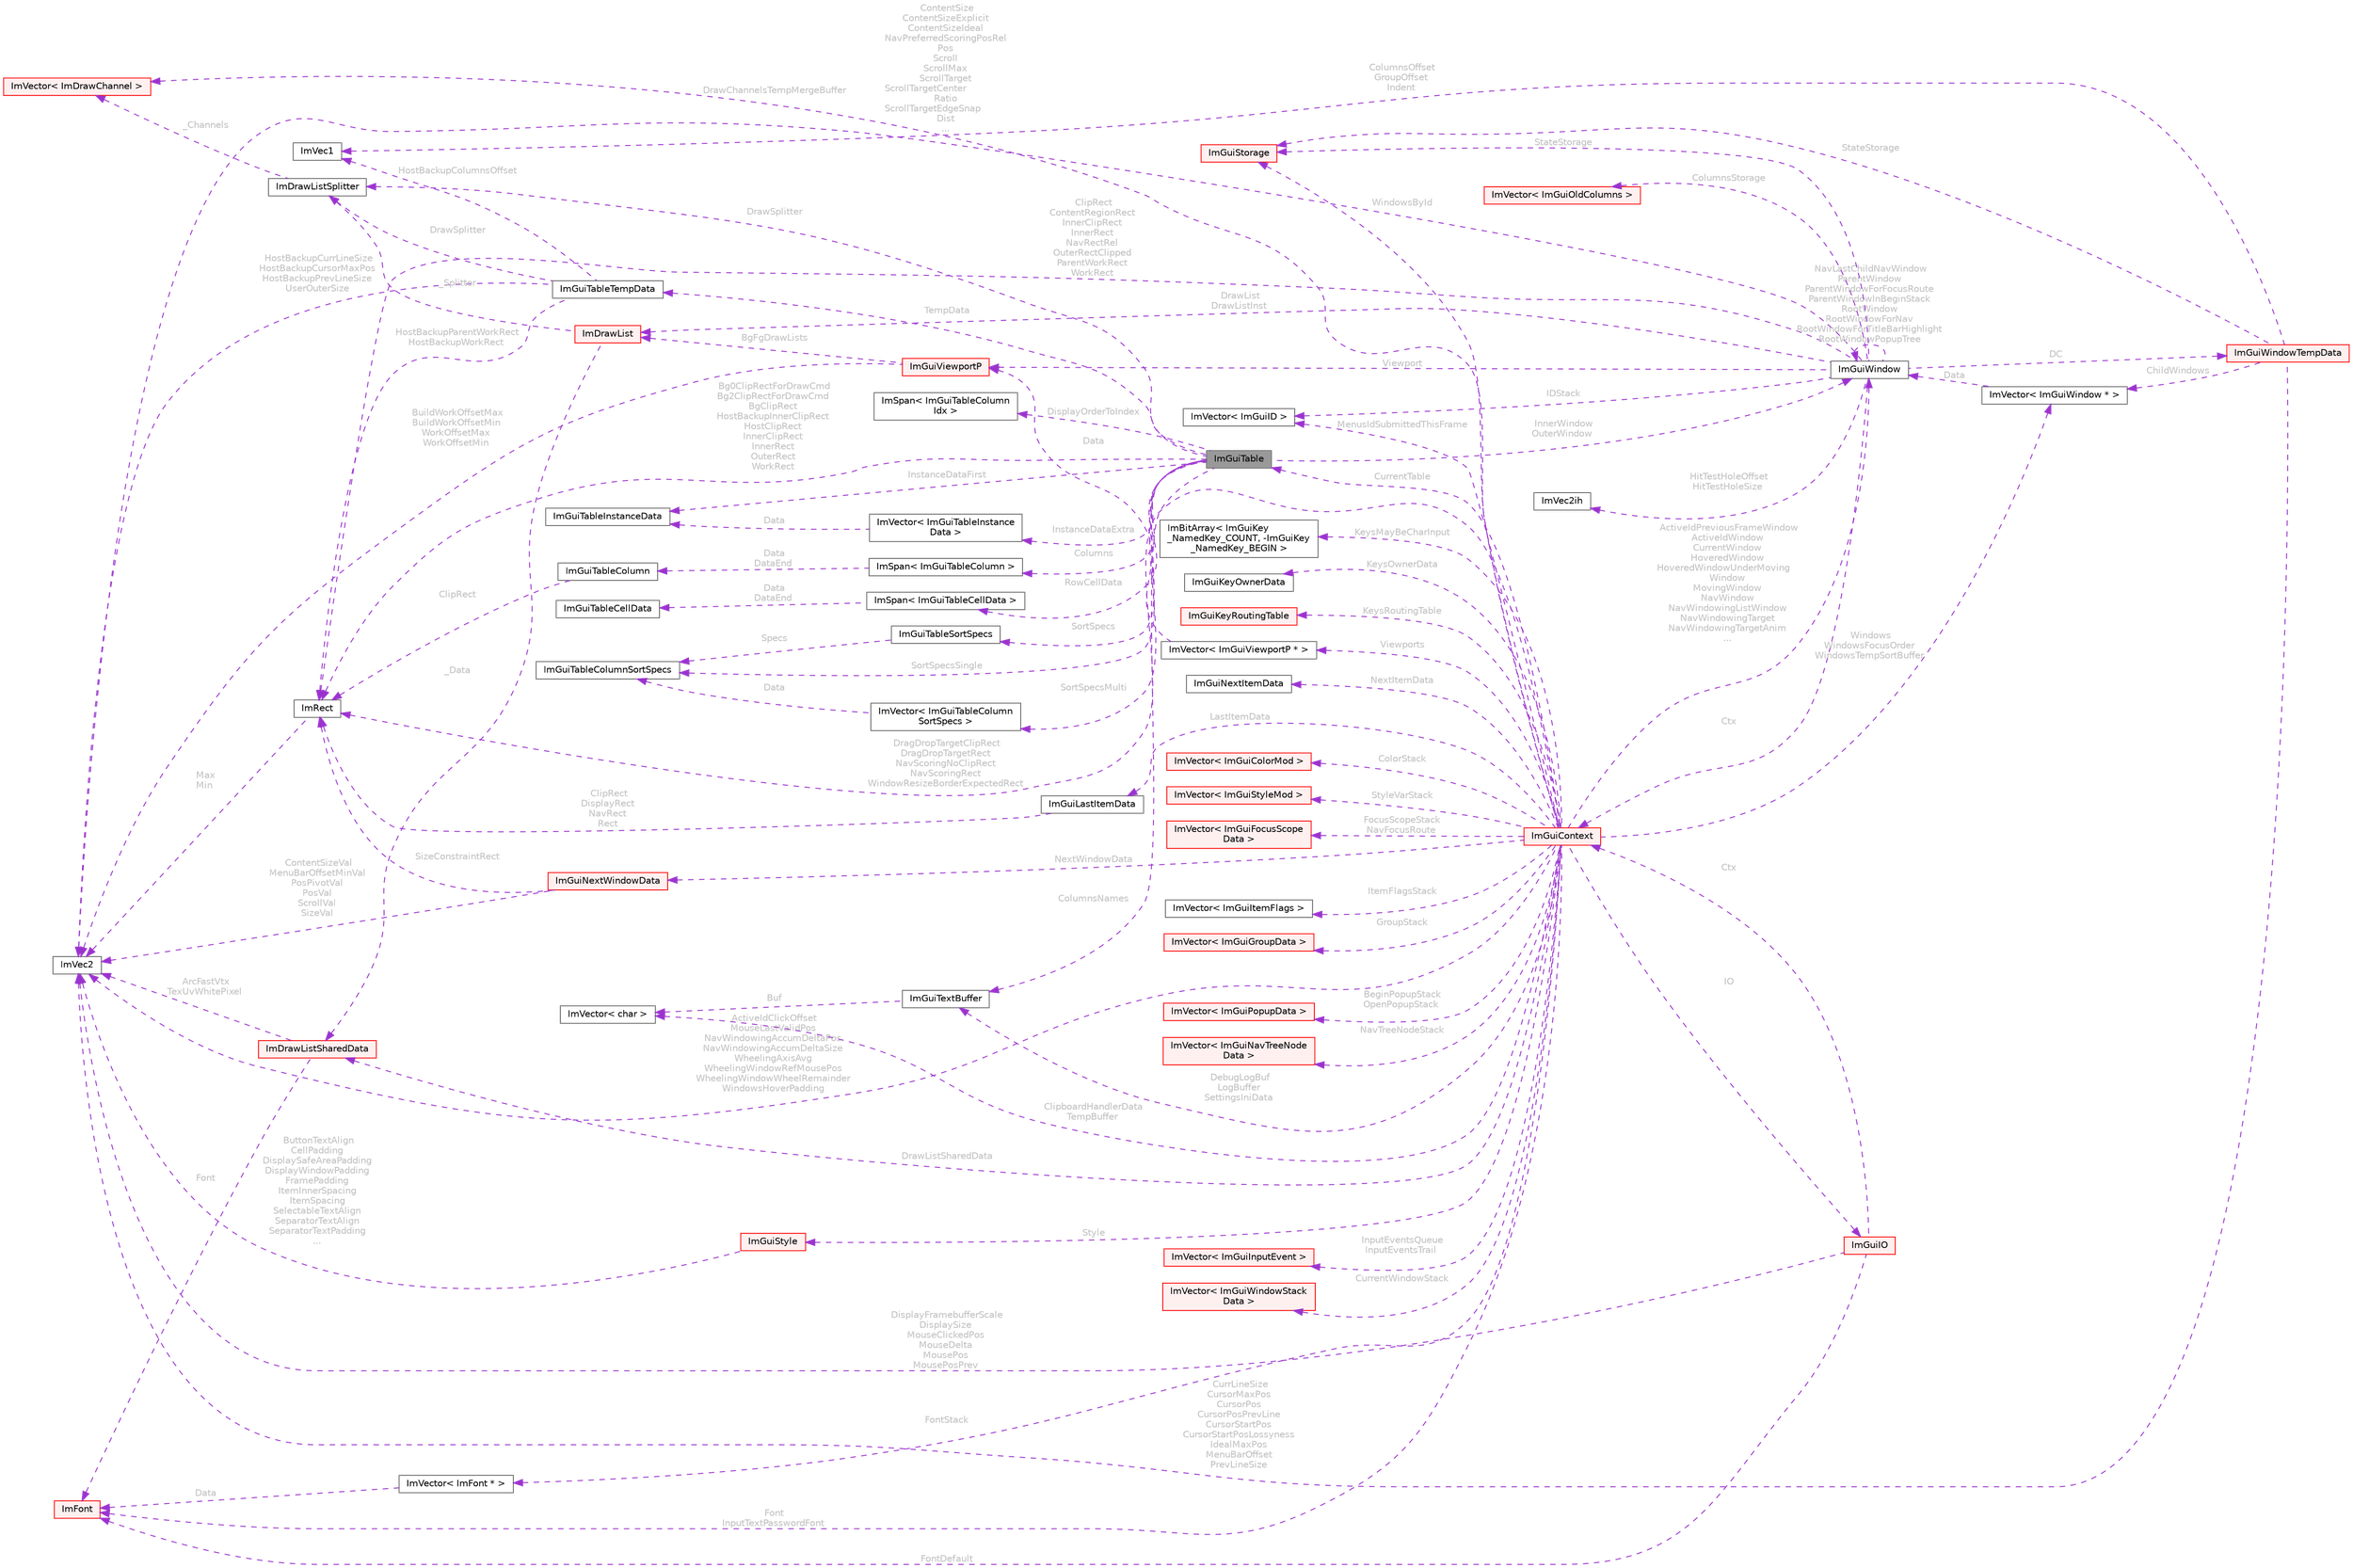 digraph "ImGuiTable"
{
 // LATEX_PDF_SIZE
  bgcolor="transparent";
  edge [fontname=Helvetica,fontsize=10,labelfontname=Helvetica,labelfontsize=10];
  node [fontname=Helvetica,fontsize=10,shape=box,height=0.2,width=0.4];
  rankdir="LR";
  Node1 [id="Node000001",label="ImGuiTable",height=0.2,width=0.4,color="gray40", fillcolor="grey60", style="filled", fontcolor="black",tooltip=" "];
  Node2 -> Node1 [id="edge1_Node000001_Node000002",dir="back",color="darkorchid3",style="dashed",tooltip=" ",label=" TempData",fontcolor="grey" ];
  Node2 [id="Node000002",label="ImGuiTableTempData",height=0.2,width=0.4,color="gray40", fillcolor="white", style="filled",URL="$struct_im_gui_table_temp_data.html",tooltip=" "];
  Node3 -> Node2 [id="edge2_Node000002_Node000003",dir="back",color="darkorchid3",style="dashed",tooltip=" ",label=" HostBackupCurrLineSize\nHostBackupCursorMaxPos\nHostBackupPrevLineSize\nUserOuterSize",fontcolor="grey" ];
  Node3 [id="Node000003",label="ImVec2",height=0.2,width=0.4,color="gray40", fillcolor="white", style="filled",URL="$struct_im_vec2.html",tooltip=" "];
  Node4 -> Node2 [id="edge3_Node000002_Node000004",dir="back",color="darkorchid3",style="dashed",tooltip=" ",label=" DrawSplitter",fontcolor="grey" ];
  Node4 [id="Node000004",label="ImDrawListSplitter",height=0.2,width=0.4,color="gray40", fillcolor="white", style="filled",URL="$struct_im_draw_list_splitter.html",tooltip=" "];
  Node5 -> Node4 [id="edge4_Node000004_Node000005",dir="back",color="darkorchid3",style="dashed",tooltip=" ",label=" _Channels",fontcolor="grey" ];
  Node5 [id="Node000005",label="ImVector\< ImDrawChannel \>",height=0.2,width=0.4,color="red", fillcolor="#FFF0F0", style="filled",URL="$struct_im_vector.html",tooltip=" "];
  Node31 -> Node2 [id="edge5_Node000002_Node000031",dir="back",color="darkorchid3",style="dashed",tooltip=" ",label=" HostBackupParentWorkRect\nHostBackupWorkRect",fontcolor="grey" ];
  Node31 [id="Node000031",label="ImRect",height=0.2,width=0.4,color="gray40", fillcolor="white", style="filled",URL="$struct_im_rect.html",tooltip=" "];
  Node3 -> Node31 [id="edge6_Node000031_Node000003",dir="back",color="darkorchid3",style="dashed",tooltip=" ",label=" Max\nMin",fontcolor="grey" ];
  Node32 -> Node2 [id="edge7_Node000002_Node000032",dir="back",color="darkorchid3",style="dashed",tooltip=" ",label=" HostBackupColumnsOffset",fontcolor="grey" ];
  Node32 [id="Node000032",label="ImVec1",height=0.2,width=0.4,color="gray40", fillcolor="white", style="filled",URL="$struct_im_vec1.html",tooltip=" "];
  Node33 -> Node1 [id="edge8_Node000001_Node000033",dir="back",color="darkorchid3",style="dashed",tooltip=" ",label=" Columns",fontcolor="grey" ];
  Node33 [id="Node000033",label="ImSpan\< ImGuiTableColumn \>",height=0.2,width=0.4,color="gray40", fillcolor="white", style="filled",URL="$struct_im_span.html",tooltip=" "];
  Node34 -> Node33 [id="edge9_Node000033_Node000034",dir="back",color="darkorchid3",style="dashed",tooltip=" ",label=" Data\nDataEnd",fontcolor="grey" ];
  Node34 [id="Node000034",label="ImGuiTableColumn",height=0.2,width=0.4,color="gray40", fillcolor="white", style="filled",URL="$struct_im_gui_table_column.html",tooltip=" "];
  Node31 -> Node34 [id="edge10_Node000034_Node000031",dir="back",color="darkorchid3",style="dashed",tooltip=" ",label=" ClipRect",fontcolor="grey" ];
  Node35 -> Node1 [id="edge11_Node000001_Node000035",dir="back",color="darkorchid3",style="dashed",tooltip=" ",label=" DisplayOrderToIndex",fontcolor="grey" ];
  Node35 [id="Node000035",label="ImSpan\< ImGuiTableColumn\lIdx \>",height=0.2,width=0.4,color="gray40", fillcolor="white", style="filled",URL="$struct_im_span.html",tooltip=" "];
  Node36 -> Node1 [id="edge12_Node000001_Node000036",dir="back",color="darkorchid3",style="dashed",tooltip=" ",label=" RowCellData",fontcolor="grey" ];
  Node36 [id="Node000036",label="ImSpan\< ImGuiTableCellData \>",height=0.2,width=0.4,color="gray40", fillcolor="white", style="filled",URL="$struct_im_span.html",tooltip=" "];
  Node37 -> Node36 [id="edge13_Node000036_Node000037",dir="back",color="darkorchid3",style="dashed",tooltip=" ",label=" Data\nDataEnd",fontcolor="grey" ];
  Node37 [id="Node000037",label="ImGuiTableCellData",height=0.2,width=0.4,color="gray40", fillcolor="white", style="filled",URL="$struct_im_gui_table_cell_data.html",tooltip=" "];
  Node31 -> Node1 [id="edge14_Node000001_Node000031",dir="back",color="darkorchid3",style="dashed",tooltip=" ",label=" Bg0ClipRectForDrawCmd\nBg2ClipRectForDrawCmd\nBgClipRect\nHostBackupInnerClipRect\nHostClipRect\nInnerClipRect\nInnerRect\nOuterRect\nWorkRect",fontcolor="grey" ];
  Node38 -> Node1 [id="edge15_Node000001_Node000038",dir="back",color="darkorchid3",style="dashed",tooltip=" ",label=" InnerWindow\nOuterWindow",fontcolor="grey" ];
  Node38 [id="Node000038",label="ImGuiWindow",height=0.2,width=0.4,color="gray40", fillcolor="white", style="filled",URL="$struct_im_gui_window.html",tooltip=" "];
  Node39 -> Node38 [id="edge16_Node000038_Node000039",dir="back",color="darkorchid3",style="dashed",tooltip=" ",label=" Ctx",fontcolor="grey" ];
  Node39 [id="Node000039",label="ImGuiContext",height=0.2,width=0.4,color="red", fillcolor="#FFF0F0", style="filled",URL="$struct_im_gui_context.html",tooltip=" "];
  Node40 -> Node39 [id="edge17_Node000039_Node000040",dir="back",color="darkorchid3",style="dashed",tooltip=" ",label=" IO",fontcolor="grey" ];
  Node40 [id="Node000040",label="ImGuiIO",height=0.2,width=0.4,color="red", fillcolor="#FFF0F0", style="filled",URL="$struct_im_gui_i_o.html",tooltip=" "];
  Node3 -> Node40 [id="edge18_Node000040_Node000003",dir="back",color="darkorchid3",style="dashed",tooltip=" ",label=" DisplayFramebufferScale\nDisplaySize\nMouseClickedPos\nMouseDelta\nMousePos\nMousePosPrev",fontcolor="grey" ];
  Node15 -> Node40 [id="edge19_Node000040_Node000015",dir="back",color="darkorchid3",style="dashed",tooltip=" ",label=" FontDefault",fontcolor="grey" ];
  Node15 [id="Node000015",label="ImFont",height=0.2,width=0.4,color="red", fillcolor="#FFF0F0", style="filled",URL="$struct_im_font.html",tooltip=" "];
  Node39 -> Node40 [id="edge20_Node000040_Node000039",dir="back",color="darkorchid3",style="dashed",tooltip=" ",label=" Ctx",fontcolor="grey" ];
  Node42 -> Node39 [id="edge21_Node000039_Node000042",dir="back",color="darkorchid3",style="dashed",tooltip=" ",label=" Style",fontcolor="grey" ];
  Node42 [id="Node000042",label="ImGuiStyle",height=0.2,width=0.4,color="red", fillcolor="#FFF0F0", style="filled",URL="$struct_im_gui_style.html",tooltip=" "];
  Node3 -> Node42 [id="edge22_Node000042_Node000003",dir="back",color="darkorchid3",style="dashed",tooltip=" ",label=" ButtonTextAlign\nCellPadding\nDisplaySafeAreaPadding\nDisplayWindowPadding\nFramePadding\nItemInnerSpacing\nItemSpacing\nSelectableTextAlign\nSeparatorTextAlign\nSeparatorTextPadding\n...",fontcolor="grey" ];
  Node15 -> Node39 [id="edge23_Node000039_Node000015",dir="back",color="darkorchid3",style="dashed",tooltip=" ",label=" Font\nInputTextPasswordFont",fontcolor="grey" ];
  Node14 -> Node39 [id="edge24_Node000039_Node000014",dir="back",color="darkorchid3",style="dashed",tooltip=" ",label=" DrawListSharedData",fontcolor="grey" ];
  Node14 [id="Node000014",label="ImDrawListSharedData",height=0.2,width=0.4,color="red", fillcolor="#FFF0F0", style="filled",URL="$struct_im_draw_list_shared_data.html",tooltip=" "];
  Node3 -> Node14 [id="edge25_Node000014_Node000003",dir="back",color="darkorchid3",style="dashed",tooltip=" ",label=" ArcFastVtx\nTexUvWhitePixel",fontcolor="grey" ];
  Node15 -> Node14 [id="edge26_Node000014_Node000015",dir="back",color="darkorchid3",style="dashed",tooltip=" ",label=" Font",fontcolor="grey" ];
  Node43 -> Node39 [id="edge27_Node000039_Node000043",dir="back",color="darkorchid3",style="dashed",tooltip=" ",label=" InputEventsQueue\nInputEventsTrail",fontcolor="grey" ];
  Node43 [id="Node000043",label="ImVector\< ImGuiInputEvent \>",height=0.2,width=0.4,color="red", fillcolor="#FFF0F0", style="filled",URL="$struct_im_vector.html",tooltip=" "];
  Node51 -> Node39 [id="edge28_Node000039_Node000051",dir="back",color="darkorchid3",style="dashed",tooltip=" ",label=" Windows\nWindowsFocusOrder\nWindowsTempSortBuffer",fontcolor="grey" ];
  Node51 [id="Node000051",label="ImVector\< ImGuiWindow * \>",height=0.2,width=0.4,color="gray40", fillcolor="white", style="filled",URL="$struct_im_vector.html",tooltip=" "];
  Node38 -> Node51 [id="edge29_Node000051_Node000038",dir="back",color="darkorchid3",style="dashed",tooltip=" ",label=" Data",fontcolor="grey" ];
  Node52 -> Node39 [id="edge30_Node000039_Node000052",dir="back",color="darkorchid3",style="dashed",tooltip=" ",label=" CurrentWindowStack",fontcolor="grey" ];
  Node52 [id="Node000052",label="ImVector\< ImGuiWindowStack\lData \>",height=0.2,width=0.4,color="red", fillcolor="#FFF0F0", style="filled",URL="$struct_im_vector.html",tooltip=" "];
  Node56 -> Node39 [id="edge31_Node000039_Node000056",dir="back",color="darkorchid3",style="dashed",tooltip=" ",label=" WindowsById",fontcolor="grey" ];
  Node56 [id="Node000056",label="ImGuiStorage",height=0.2,width=0.4,color="red", fillcolor="#FFF0F0", style="filled",URL="$struct_im_gui_storage.html",tooltip=" "];
  Node3 -> Node39 [id="edge32_Node000039_Node000003",dir="back",color="darkorchid3",style="dashed",tooltip=" ",label=" ActiveIdClickOffset\nMouseLastValidPos\nNavWindowingAccumDeltaPos\nNavWindowingAccumDeltaSize\nWheelingAxisAvg\nWheelingWindowRefMousePos\nWheelingWindowWheelRemainder\nWindowsHoverPadding",fontcolor="grey" ];
  Node38 -> Node39 [id="edge33_Node000039_Node000038",dir="back",color="darkorchid3",style="dashed",tooltip=" ",label=" ActiveIdPreviousFrameWindow\nActiveIdWindow\nCurrentWindow\nHoveredWindow\nHoveredWindowUnderMoving\lWindow\nMovingWindow\nNavWindow\nNavWindowingListWindow\nNavWindowingTarget\nNavWindowingTargetAnim\n...",fontcolor="grey" ];
  Node59 -> Node39 [id="edge34_Node000039_Node000059",dir="back",color="darkorchid3",style="dashed",tooltip=" ",label=" KeysMayBeCharInput",fontcolor="grey" ];
  Node59 [id="Node000059",label="ImBitArray\< ImGuiKey\l_NamedKey_COUNT, -ImGuiKey\l_NamedKey_BEGIN \>",height=0.2,width=0.4,color="gray40", fillcolor="white", style="filled",URL="$struct_im_bit_array.html",tooltip=" "];
  Node60 -> Node39 [id="edge35_Node000039_Node000060",dir="back",color="darkorchid3",style="dashed",tooltip=" ",label=" KeysOwnerData",fontcolor="grey" ];
  Node60 [id="Node000060",label="ImGuiKeyOwnerData",height=0.2,width=0.4,color="gray40", fillcolor="white", style="filled",URL="$struct_im_gui_key_owner_data.html",tooltip=" "];
  Node61 -> Node39 [id="edge36_Node000039_Node000061",dir="back",color="darkorchid3",style="dashed",tooltip=" ",label=" KeysRoutingTable",fontcolor="grey" ];
  Node61 [id="Node000061",label="ImGuiKeyRoutingTable",height=0.2,width=0.4,color="red", fillcolor="#FFF0F0", style="filled",URL="$struct_im_gui_key_routing_table.html",tooltip=" "];
  Node64 -> Node39 [id="edge37_Node000039_Node000064",dir="back",color="darkorchid3",style="dashed",tooltip=" ",label=" NextItemData",fontcolor="grey" ];
  Node64 [id="Node000064",label="ImGuiNextItemData",height=0.2,width=0.4,color="gray40", fillcolor="white", style="filled",URL="$struct_im_gui_next_item_data.html",tooltip=" "];
  Node54 -> Node39 [id="edge38_Node000039_Node000054",dir="back",color="darkorchid3",style="dashed",tooltip=" ",label=" LastItemData",fontcolor="grey" ];
  Node54 [id="Node000054",label="ImGuiLastItemData",height=0.2,width=0.4,color="gray40", fillcolor="white", style="filled",URL="$struct_im_gui_last_item_data.html",tooltip=" "];
  Node31 -> Node54 [id="edge39_Node000054_Node000031",dir="back",color="darkorchid3",style="dashed",tooltip=" ",label=" ClipRect\nDisplayRect\nNavRect\nRect",fontcolor="grey" ];
  Node65 -> Node39 [id="edge40_Node000039_Node000065",dir="back",color="darkorchid3",style="dashed",tooltip=" ",label=" NextWindowData",fontcolor="grey" ];
  Node65 [id="Node000065",label="ImGuiNextWindowData",height=0.2,width=0.4,color="red", fillcolor="#FFF0F0", style="filled",URL="$struct_im_gui_next_window_data.html",tooltip=" "];
  Node3 -> Node65 [id="edge41_Node000065_Node000003",dir="back",color="darkorchid3",style="dashed",tooltip=" ",label=" ContentSizeVal\nMenuBarOffsetMinVal\nPosPivotVal\nPosVal\nScrollVal\nSizeVal",fontcolor="grey" ];
  Node31 -> Node65 [id="edge42_Node000065_Node000031",dir="back",color="darkorchid3",style="dashed",tooltip=" ",label=" SizeConstraintRect",fontcolor="grey" ];
  Node67 -> Node39 [id="edge43_Node000039_Node000067",dir="back",color="darkorchid3",style="dashed",tooltip=" ",label=" ColorStack",fontcolor="grey" ];
  Node67 [id="Node000067",label="ImVector\< ImGuiColorMod \>",height=0.2,width=0.4,color="red", fillcolor="#FFF0F0", style="filled",URL="$struct_im_vector.html",tooltip=" "];
  Node69 -> Node39 [id="edge44_Node000039_Node000069",dir="back",color="darkorchid3",style="dashed",tooltip=" ",label=" StyleVarStack",fontcolor="grey" ];
  Node69 [id="Node000069",label="ImVector\< ImGuiStyleMod \>",height=0.2,width=0.4,color="red", fillcolor="#FFF0F0", style="filled",URL="$struct_im_vector.html",tooltip=" "];
  Node21 -> Node39 [id="edge45_Node000039_Node000021",dir="back",color="darkorchid3",style="dashed",tooltip=" ",label=" FontStack",fontcolor="grey" ];
  Node21 [id="Node000021",label="ImVector\< ImFont * \>",height=0.2,width=0.4,color="gray40", fillcolor="white", style="filled",URL="$struct_im_vector.html",tooltip=" "];
  Node15 -> Node21 [id="edge46_Node000021_Node000015",dir="back",color="darkorchid3",style="dashed",tooltip=" ",label=" Data",fontcolor="grey" ];
  Node71 -> Node39 [id="edge47_Node000039_Node000071",dir="back",color="darkorchid3",style="dashed",tooltip=" ",label=" FocusScopeStack\nNavFocusRoute",fontcolor="grey" ];
  Node71 [id="Node000071",label="ImVector\< ImGuiFocusScope\lData \>",height=0.2,width=0.4,color="red", fillcolor="#FFF0F0", style="filled",URL="$struct_im_vector.html",tooltip=" "];
  Node73 -> Node39 [id="edge48_Node000039_Node000073",dir="back",color="darkorchid3",style="dashed",tooltip=" ",label=" ItemFlagsStack",fontcolor="grey" ];
  Node73 [id="Node000073",label="ImVector\< ImGuiItemFlags \>",height=0.2,width=0.4,color="gray40", fillcolor="white", style="filled",URL="$struct_im_vector.html",tooltip=" "];
  Node74 -> Node39 [id="edge49_Node000039_Node000074",dir="back",color="darkorchid3",style="dashed",tooltip=" ",label=" GroupStack",fontcolor="grey" ];
  Node74 [id="Node000074",label="ImVector\< ImGuiGroupData \>",height=0.2,width=0.4,color="red", fillcolor="#FFF0F0", style="filled",URL="$struct_im_vector.html",tooltip=" "];
  Node76 -> Node39 [id="edge50_Node000039_Node000076",dir="back",color="darkorchid3",style="dashed",tooltip=" ",label=" BeginPopupStack\nOpenPopupStack",fontcolor="grey" ];
  Node76 [id="Node000076",label="ImVector\< ImGuiPopupData \>",height=0.2,width=0.4,color="red", fillcolor="#FFF0F0", style="filled",URL="$struct_im_vector.html",tooltip=" "];
  Node78 -> Node39 [id="edge51_Node000039_Node000078",dir="back",color="darkorchid3",style="dashed",tooltip=" ",label=" NavTreeNodeStack",fontcolor="grey" ];
  Node78 [id="Node000078",label="ImVector\< ImGuiNavTreeNode\lData \>",height=0.2,width=0.4,color="red", fillcolor="#FFF0F0", style="filled",URL="$struct_im_vector.html",tooltip=" "];
  Node80 -> Node39 [id="edge52_Node000039_Node000080",dir="back",color="darkorchid3",style="dashed",tooltip=" ",label=" Viewports",fontcolor="grey" ];
  Node80 [id="Node000080",label="ImVector\< ImGuiViewportP * \>",height=0.2,width=0.4,color="gray40", fillcolor="white", style="filled",URL="$struct_im_vector.html",tooltip=" "];
  Node81 -> Node80 [id="edge53_Node000080_Node000081",dir="back",color="darkorchid3",style="dashed",tooltip=" ",label=" Data",fontcolor="grey" ];
  Node81 [id="Node000081",label="ImGuiViewportP",height=0.2,width=0.4,color="red", fillcolor="#FFF0F0", style="filled",URL="$struct_im_gui_viewport_p.html",tooltip=" "];
  Node10 -> Node81 [id="edge54_Node000081_Node000010",dir="back",color="darkorchid3",style="dashed",tooltip=" ",label=" BgFgDrawLists",fontcolor="grey" ];
  Node10 [id="Node000010",label="ImDrawList",height=0.2,width=0.4,color="red", fillcolor="#FFF0F0", style="filled",URL="$struct_im_draw_list.html",tooltip=" "];
  Node14 -> Node10 [id="edge55_Node000010_Node000014",dir="back",color="darkorchid3",style="dashed",tooltip=" ",label=" _Data",fontcolor="grey" ];
  Node4 -> Node10 [id="edge56_Node000010_Node000004",dir="back",color="darkorchid3",style="dashed",tooltip=" ",label=" _Splitter",fontcolor="grey" ];
  Node3 -> Node81 [id="edge57_Node000081_Node000003",dir="back",color="darkorchid3",style="dashed",tooltip=" ",label=" BuildWorkOffsetMax\nBuildWorkOffsetMin\nWorkOffsetMax\nWorkOffsetMin",fontcolor="grey" ];
  Node31 -> Node39 [id="edge58_Node000039_Node000031",dir="back",color="darkorchid3",style="dashed",tooltip=" ",label=" DragDropTargetClipRect\nDragDropTargetRect\nNavScoringNoClipRect\nNavScoringRect\nWindowResizeBorderExpectedRect",fontcolor="grey" ];
  Node1 -> Node39 [id="edge59_Node000039_Node000001",dir="back",color="darkorchid3",style="dashed",tooltip=" ",label=" CurrentTable",fontcolor="grey" ];
  Node5 -> Node39 [id="edge60_Node000039_Node000005",dir="back",color="darkorchid3",style="dashed",tooltip=" ",label=" DrawChannelsTempMergeBuffer",fontcolor="grey" ];
  Node101 -> Node39 [id="edge61_Node000039_Node000101",dir="back",color="darkorchid3",style="dashed",tooltip=" ",label=" ClipboardHandlerData\nTempBuffer",fontcolor="grey" ];
  Node101 [id="Node000101",label="ImVector\< char \>",height=0.2,width=0.4,color="gray40", fillcolor="white", style="filled",URL="$struct_im_vector.html",tooltip=" "];
  Node114 -> Node39 [id="edge62_Node000039_Node000114",dir="back",color="darkorchid3",style="dashed",tooltip=" ",label=" MenusIdSubmittedThisFrame",fontcolor="grey" ];
  Node114 [id="Node000114",label="ImVector\< ImGuiID \>",height=0.2,width=0.4,color="gray40", fillcolor="white", style="filled",URL="$struct_im_vector.html",tooltip=" "];
  Node100 -> Node39 [id="edge63_Node000039_Node000100",dir="back",color="darkorchid3",style="dashed",tooltip=" ",label=" DebugLogBuf\nLogBuffer\nSettingsIniData",fontcolor="grey" ];
  Node100 [id="Node000100",label="ImGuiTextBuffer",height=0.2,width=0.4,color="gray40", fillcolor="white", style="filled",URL="$struct_im_gui_text_buffer.html",tooltip=" "];
  Node101 -> Node100 [id="edge64_Node000100_Node000101",dir="back",color="darkorchid3",style="dashed",tooltip=" ",label=" Buf",fontcolor="grey" ];
  Node81 -> Node38 [id="edge65_Node000038_Node000081",dir="back",color="darkorchid3",style="dashed",tooltip=" ",label=" Viewport",fontcolor="grey" ];
  Node3 -> Node38 [id="edge66_Node000038_Node000003",dir="back",color="darkorchid3",style="dashed",tooltip=" ",label=" ContentSize\nContentSizeExplicit\nContentSizeIdeal\nNavPreferredScoringPosRel\nPos\nScroll\nScrollMax\nScrollTarget\nScrollTargetCenter\lRatio\nScrollTargetEdgeSnap\lDist\n...",fontcolor="grey" ];
  Node114 -> Node38 [id="edge67_Node000038_Node000114",dir="back",color="darkorchid3",style="dashed",tooltip=" ",label=" IDStack",fontcolor="grey" ];
  Node132 -> Node38 [id="edge68_Node000038_Node000132",dir="back",color="darkorchid3",style="dashed",tooltip=" ",label=" DC",fontcolor="grey" ];
  Node132 [id="Node000132",label="ImGuiWindowTempData",height=0.2,width=0.4,color="red", fillcolor="#FFF0F0", style="filled",URL="$struct_im_gui_window_temp_data.html",tooltip=" "];
  Node3 -> Node132 [id="edge69_Node000132_Node000003",dir="back",color="darkorchid3",style="dashed",tooltip=" ",label=" CurrLineSize\nCursorMaxPos\nCursorPos\nCursorPosPrevLine\nCursorStartPos\nCursorStartPosLossyness\nIdealMaxPos\nMenuBarOffset\nPrevLineSize",fontcolor="grey" ];
  Node32 -> Node132 [id="edge70_Node000132_Node000032",dir="back",color="darkorchid3",style="dashed",tooltip=" ",label=" ColumnsOffset\nGroupOffset\nIndent",fontcolor="grey" ];
  Node51 -> Node132 [id="edge71_Node000132_Node000051",dir="back",color="darkorchid3",style="dashed",tooltip=" ",label=" ChildWindows",fontcolor="grey" ];
  Node56 -> Node132 [id="edge72_Node000132_Node000056",dir="back",color="darkorchid3",style="dashed",tooltip=" ",label=" StateStorage",fontcolor="grey" ];
  Node31 -> Node38 [id="edge73_Node000038_Node000031",dir="back",color="darkorchid3",style="dashed",tooltip=" ",label=" ClipRect\nContentRegionRect\nInnerClipRect\nInnerRect\nNavRectRel\nOuterRectClipped\nParentWorkRect\nWorkRect",fontcolor="grey" ];
  Node137 -> Node38 [id="edge74_Node000038_Node000137",dir="back",color="darkorchid3",style="dashed",tooltip=" ",label=" HitTestHoleOffset\nHitTestHoleSize",fontcolor="grey" ];
  Node137 [id="Node000137",label="ImVec2ih",height=0.2,width=0.4,color="gray40", fillcolor="white", style="filled",URL="$struct_im_vec2ih.html",tooltip=" "];
  Node56 -> Node38 [id="edge75_Node000038_Node000056",dir="back",color="darkorchid3",style="dashed",tooltip=" ",label=" StateStorage",fontcolor="grey" ];
  Node138 -> Node38 [id="edge76_Node000038_Node000138",dir="back",color="darkorchid3",style="dashed",tooltip=" ",label=" ColumnsStorage",fontcolor="grey" ];
  Node138 [id="Node000138",label="ImVector\< ImGuiOldColumns \>",height=0.2,width=0.4,color="red", fillcolor="#FFF0F0", style="filled",URL="$struct_im_vector.html",tooltip=" "];
  Node10 -> Node38 [id="edge77_Node000038_Node000010",dir="back",color="darkorchid3",style="dashed",tooltip=" ",label=" DrawList\nDrawListInst",fontcolor="grey" ];
  Node38 -> Node38 [id="edge78_Node000038_Node000038",dir="back",color="darkorchid3",style="dashed",tooltip=" ",label=" NavLastChildNavWindow\nParentWindow\nParentWindowForFocusRoute\nParentWindowInBeginStack\nRootWindow\nRootWindowForNav\nRootWindowForTitleBarHighlight\nRootWindowPopupTree",fontcolor="grey" ];
  Node100 -> Node1 [id="edge79_Node000001_Node000100",dir="back",color="darkorchid3",style="dashed",tooltip=" ",label=" ColumnsNames",fontcolor="grey" ];
  Node4 -> Node1 [id="edge80_Node000001_Node000004",dir="back",color="darkorchid3",style="dashed",tooltip=" ",label=" DrawSplitter",fontcolor="grey" ];
  Node139 -> Node1 [id="edge81_Node000001_Node000139",dir="back",color="darkorchid3",style="dashed",tooltip=" ",label=" InstanceDataFirst",fontcolor="grey" ];
  Node139 [id="Node000139",label="ImGuiTableInstanceData",height=0.2,width=0.4,color="gray40", fillcolor="white", style="filled",URL="$struct_im_gui_table_instance_data.html",tooltip=" "];
  Node140 -> Node1 [id="edge82_Node000001_Node000140",dir="back",color="darkorchid3",style="dashed",tooltip=" ",label=" InstanceDataExtra",fontcolor="grey" ];
  Node140 [id="Node000140",label="ImVector\< ImGuiTableInstance\lData \>",height=0.2,width=0.4,color="gray40", fillcolor="white", style="filled",URL="$struct_im_vector.html",tooltip=" "];
  Node139 -> Node140 [id="edge83_Node000140_Node000139",dir="back",color="darkorchid3",style="dashed",tooltip=" ",label=" Data",fontcolor="grey" ];
  Node141 -> Node1 [id="edge84_Node000001_Node000141",dir="back",color="darkorchid3",style="dashed",tooltip=" ",label=" SortSpecsSingle",fontcolor="grey" ];
  Node141 [id="Node000141",label="ImGuiTableColumnSortSpecs",height=0.2,width=0.4,color="gray40", fillcolor="white", style="filled",URL="$struct_im_gui_table_column_sort_specs.html",tooltip=" "];
  Node142 -> Node1 [id="edge85_Node000001_Node000142",dir="back",color="darkorchid3",style="dashed",tooltip=" ",label=" SortSpecsMulti",fontcolor="grey" ];
  Node142 [id="Node000142",label="ImVector\< ImGuiTableColumn\lSortSpecs \>",height=0.2,width=0.4,color="gray40", fillcolor="white", style="filled",URL="$struct_im_vector.html",tooltip=" "];
  Node141 -> Node142 [id="edge86_Node000142_Node000141",dir="back",color="darkorchid3",style="dashed",tooltip=" ",label=" Data",fontcolor="grey" ];
  Node143 -> Node1 [id="edge87_Node000001_Node000143",dir="back",color="darkorchid3",style="dashed",tooltip=" ",label=" SortSpecs",fontcolor="grey" ];
  Node143 [id="Node000143",label="ImGuiTableSortSpecs",height=0.2,width=0.4,color="gray40", fillcolor="white", style="filled",URL="$struct_im_gui_table_sort_specs.html",tooltip=" "];
  Node141 -> Node143 [id="edge88_Node000143_Node000141",dir="back",color="darkorchid3",style="dashed",tooltip=" ",label=" Specs",fontcolor="grey" ];
}
